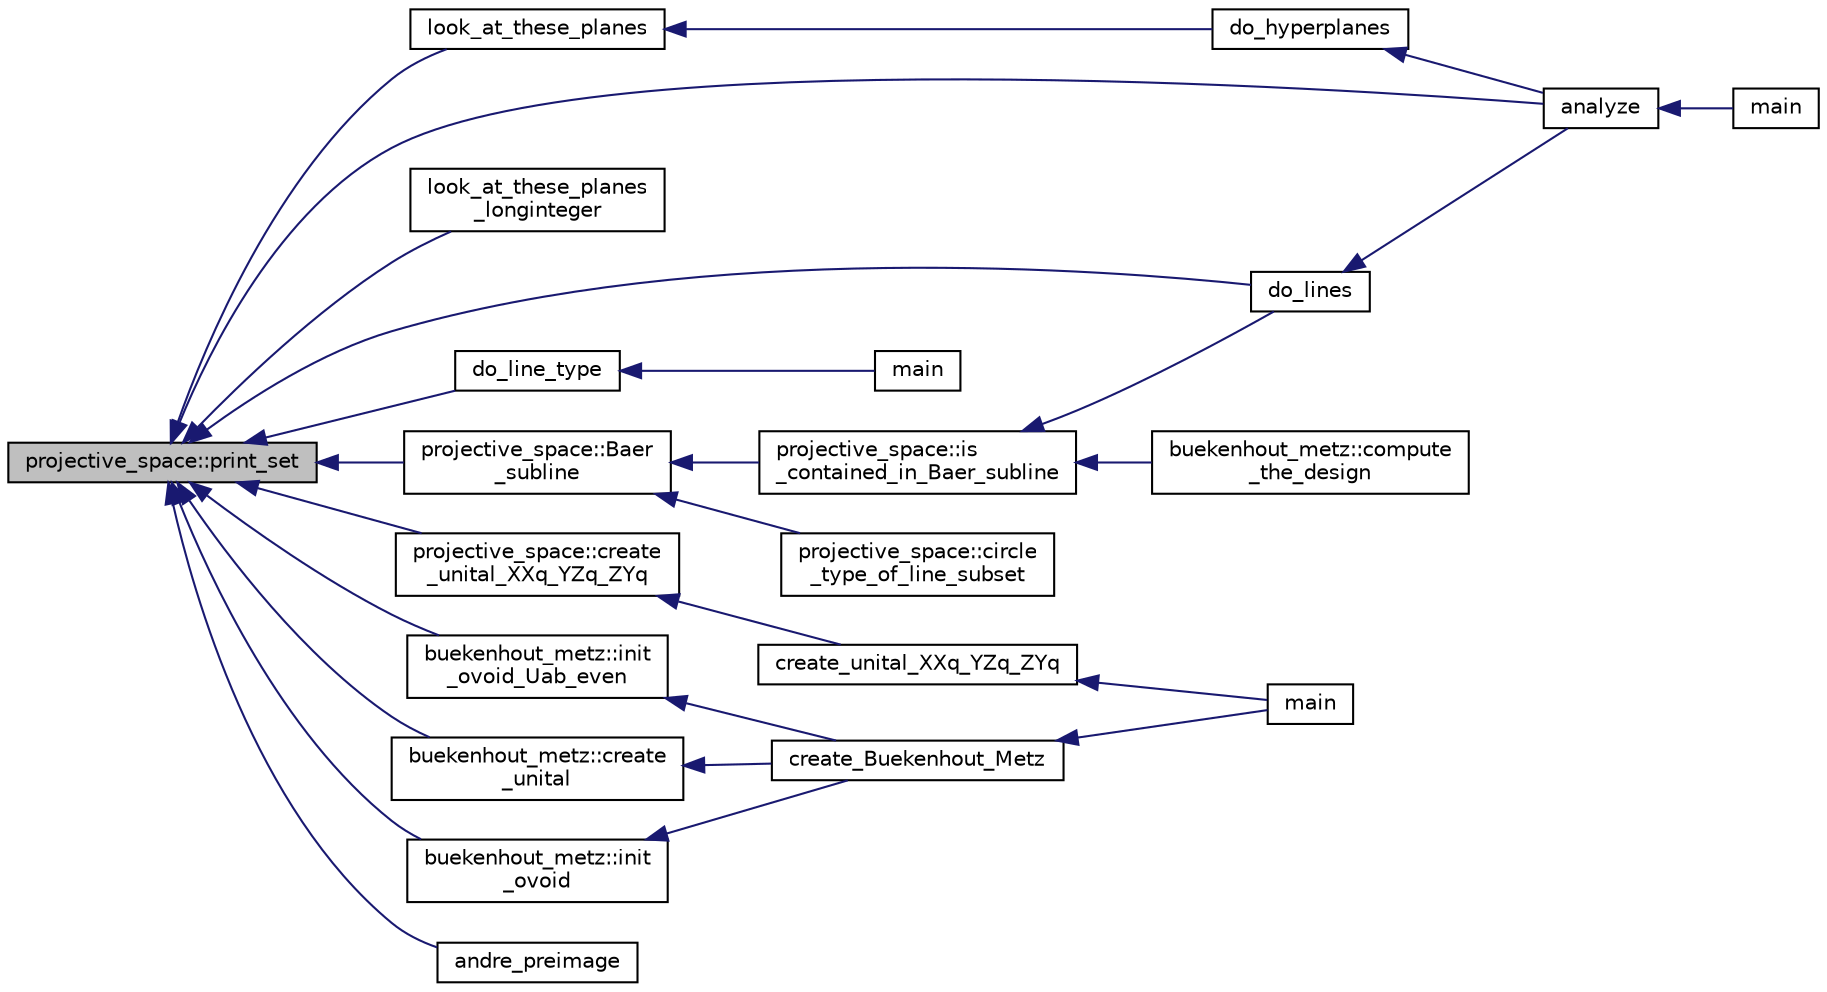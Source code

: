 digraph "projective_space::print_set"
{
  edge [fontname="Helvetica",fontsize="10",labelfontname="Helvetica",labelfontsize="10"];
  node [fontname="Helvetica",fontsize="10",shape=record];
  rankdir="LR";
  Node2980 [label="projective_space::print_set",height=0.2,width=0.4,color="black", fillcolor="grey75", style="filled", fontcolor="black"];
  Node2980 -> Node2981 [dir="back",color="midnightblue",fontsize="10",style="solid",fontname="Helvetica"];
  Node2981 [label="analyze",height=0.2,width=0.4,color="black", fillcolor="white", style="filled",URL="$da/d90/analyze_8_c.html#aa0c05ca3fc5b1b83451c5a4928234f5e"];
  Node2981 -> Node2982 [dir="back",color="midnightblue",fontsize="10",style="solid",fontname="Helvetica"];
  Node2982 [label="main",height=0.2,width=0.4,color="black", fillcolor="white", style="filled",URL="$da/d90/analyze_8_c.html#a3c04138a5bfe5d72780bb7e82a18e627"];
  Node2980 -> Node2983 [dir="back",color="midnightblue",fontsize="10",style="solid",fontname="Helvetica"];
  Node2983 [label="do_lines",height=0.2,width=0.4,color="black", fillcolor="white", style="filled",URL="$da/d90/analyze_8_c.html#a8a0ad1642efe3759982b81e0fa63f035"];
  Node2983 -> Node2981 [dir="back",color="midnightblue",fontsize="10",style="solid",fontname="Helvetica"];
  Node2980 -> Node2984 [dir="back",color="midnightblue",fontsize="10",style="solid",fontname="Helvetica"];
  Node2984 [label="look_at_these_planes\l_longinteger",height=0.2,width=0.4,color="black", fillcolor="white", style="filled",URL="$da/d90/analyze_8_c.html#ae230005122bb89f7409f5937134b73bf"];
  Node2980 -> Node2985 [dir="back",color="midnightblue",fontsize="10",style="solid",fontname="Helvetica"];
  Node2985 [label="look_at_these_planes",height=0.2,width=0.4,color="black", fillcolor="white", style="filled",URL="$da/d90/analyze_8_c.html#ad8b441870dbb818ee03042aa51a3cd09"];
  Node2985 -> Node2986 [dir="back",color="midnightblue",fontsize="10",style="solid",fontname="Helvetica"];
  Node2986 [label="do_hyperplanes",height=0.2,width=0.4,color="black", fillcolor="white", style="filled",URL="$da/d90/analyze_8_c.html#a1b317d157223e79e4363fcaee69de3dc"];
  Node2986 -> Node2981 [dir="back",color="midnightblue",fontsize="10",style="solid",fontname="Helvetica"];
  Node2980 -> Node2987 [dir="back",color="midnightblue",fontsize="10",style="solid",fontname="Helvetica"];
  Node2987 [label="buekenhout_metz::init\l_ovoid",height=0.2,width=0.4,color="black", fillcolor="white", style="filled",URL="$d8/d98/classbuekenhout__metz.html#a217d76a8e2385ce176c4c461085ab065"];
  Node2987 -> Node2988 [dir="back",color="midnightblue",fontsize="10",style="solid",fontname="Helvetica"];
  Node2988 [label="create_Buekenhout_Metz",height=0.2,width=0.4,color="black", fillcolor="white", style="filled",URL="$df/d74/tl__geometry_8h.html#a78309855776389326c2be56b2c5c1f0c"];
  Node2988 -> Node2989 [dir="back",color="midnightblue",fontsize="10",style="solid",fontname="Helvetica"];
  Node2989 [label="main",height=0.2,width=0.4,color="black", fillcolor="white", style="filled",URL="$d4/d6e/make__something_8_c.html#a217dbf8b442f20279ea00b898af96f52"];
  Node2980 -> Node2990 [dir="back",color="midnightblue",fontsize="10",style="solid",fontname="Helvetica"];
  Node2990 [label="buekenhout_metz::init\l_ovoid_Uab_even",height=0.2,width=0.4,color="black", fillcolor="white", style="filled",URL="$d8/d98/classbuekenhout__metz.html#ae2add9715f3b70bfb635fdb8d33bfa71"];
  Node2990 -> Node2988 [dir="back",color="midnightblue",fontsize="10",style="solid",fontname="Helvetica"];
  Node2980 -> Node2991 [dir="back",color="midnightblue",fontsize="10",style="solid",fontname="Helvetica"];
  Node2991 [label="buekenhout_metz::create\l_unital",height=0.2,width=0.4,color="black", fillcolor="white", style="filled",URL="$d8/d98/classbuekenhout__metz.html#a3bc240ccd9ac2bf7b73234d0ab48b224"];
  Node2991 -> Node2988 [dir="back",color="midnightblue",fontsize="10",style="solid",fontname="Helvetica"];
  Node2980 -> Node2992 [dir="back",color="midnightblue",fontsize="10",style="solid",fontname="Helvetica"];
  Node2992 [label="do_line_type",height=0.2,width=0.4,color="black", fillcolor="white", style="filled",URL="$d4/d67/geometry_8h.html#a56d3becea533e33d94f5f83cf2f77d56"];
  Node2992 -> Node2993 [dir="back",color="midnightblue",fontsize="10",style="solid",fontname="Helvetica"];
  Node2993 [label="main",height=0.2,width=0.4,color="black", fillcolor="white", style="filled",URL="$d0/d2f/process_8_c.html#a3c04138a5bfe5d72780bb7e82a18e627"];
  Node2980 -> Node2994 [dir="back",color="midnightblue",fontsize="10",style="solid",fontname="Helvetica"];
  Node2994 [label="projective_space::Baer\l_subline",height=0.2,width=0.4,color="black", fillcolor="white", style="filled",URL="$d2/d17/classprojective__space.html#a7a49e87d5fede7d6264dccca3aa3b8fa"];
  Node2994 -> Node2995 [dir="back",color="midnightblue",fontsize="10",style="solid",fontname="Helvetica"];
  Node2995 [label="projective_space::is\l_contained_in_Baer_subline",height=0.2,width=0.4,color="black", fillcolor="white", style="filled",URL="$d2/d17/classprojective__space.html#a6730e59a3a7c1f50d671671c628144be"];
  Node2995 -> Node2983 [dir="back",color="midnightblue",fontsize="10",style="solid",fontname="Helvetica"];
  Node2995 -> Node2996 [dir="back",color="midnightblue",fontsize="10",style="solid",fontname="Helvetica"];
  Node2996 [label="buekenhout_metz::compute\l_the_design",height=0.2,width=0.4,color="black", fillcolor="white", style="filled",URL="$d8/d98/classbuekenhout__metz.html#a4256a0fe0a3ace089014a54f2cd6cab6"];
  Node2994 -> Node2997 [dir="back",color="midnightblue",fontsize="10",style="solid",fontname="Helvetica"];
  Node2997 [label="projective_space::circle\l_type_of_line_subset",height=0.2,width=0.4,color="black", fillcolor="white", style="filled",URL="$d2/d17/classprojective__space.html#ab736c4232b0839af699950c8933be60e"];
  Node2980 -> Node2998 [dir="back",color="midnightblue",fontsize="10",style="solid",fontname="Helvetica"];
  Node2998 [label="projective_space::create\l_unital_XXq_YZq_ZYq",height=0.2,width=0.4,color="black", fillcolor="white", style="filled",URL="$d2/d17/classprojective__space.html#ab2caba5024959bb9db75d3cb711c2f30"];
  Node2998 -> Node2999 [dir="back",color="midnightblue",fontsize="10",style="solid",fontname="Helvetica"];
  Node2999 [label="create_unital_XXq_YZq_ZYq",height=0.2,width=0.4,color="black", fillcolor="white", style="filled",URL="$d4/d67/geometry_8h.html#a8b16f0c0b62f3ad69a4f09074cb48866"];
  Node2999 -> Node2989 [dir="back",color="midnightblue",fontsize="10",style="solid",fontname="Helvetica"];
  Node2980 -> Node3000 [dir="back",color="midnightblue",fontsize="10",style="solid",fontname="Helvetica"];
  Node3000 [label="andre_preimage",height=0.2,width=0.4,color="black", fillcolor="white", style="filled",URL="$d5/d87/globals_8h.html#a02f5cab8bad36069248da9307aba3625"];
}

